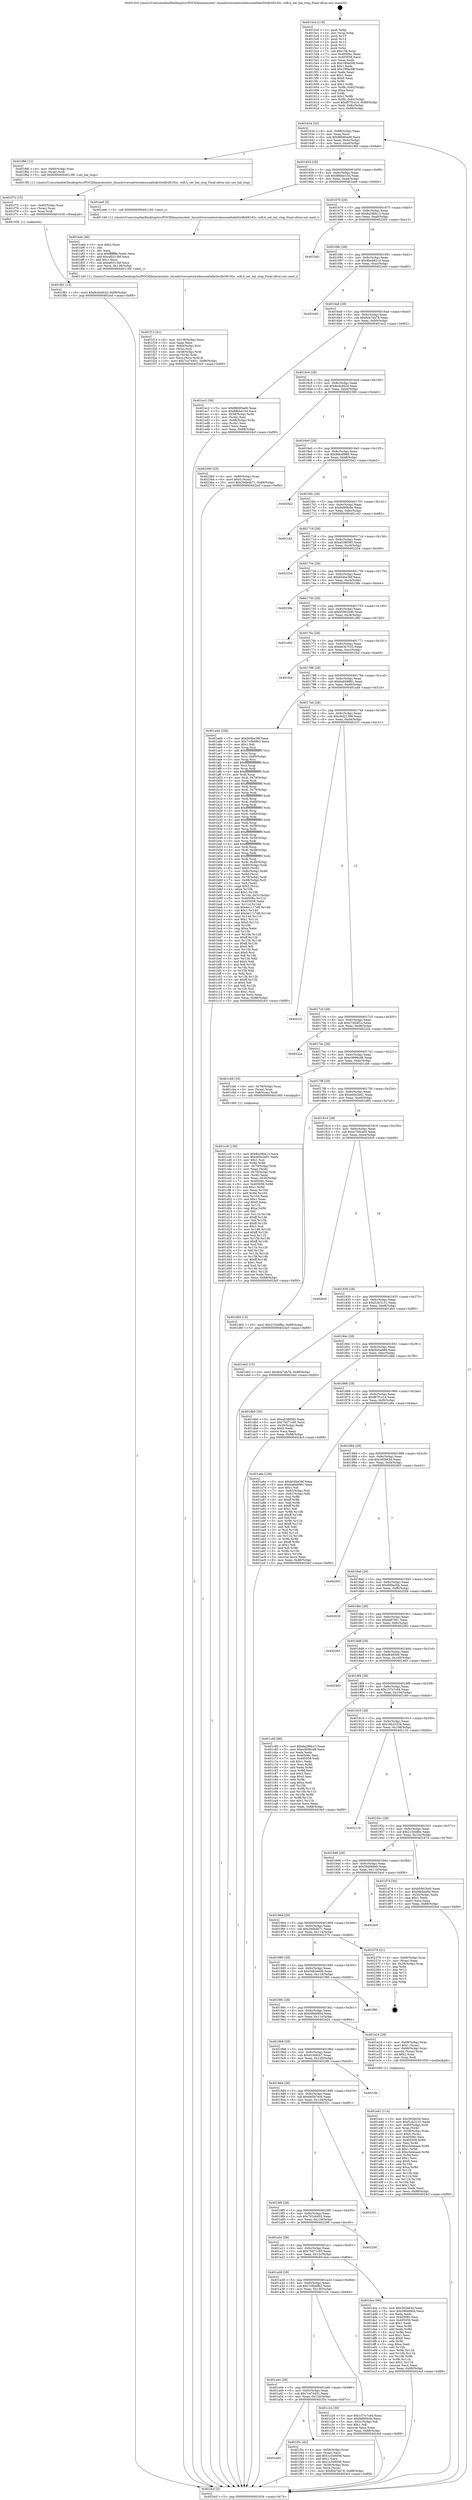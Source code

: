 digraph "0x4015c0" {
  label = "0x4015c0 (/mnt/c/Users/mathe/Desktop/tcc/POCII/binaries/extr_linuxdriversnetwirelessrealtekrtlwifirtl8192c..wifi.h_set_hal_stop_Final-ollvm.out::main(0))"
  labelloc = "t"
  node[shape=record]

  Entry [label="",width=0.3,height=0.3,shape=circle,fillcolor=black,style=filled]
  "0x401634" [label="{
     0x401634 [32]\l
     | [instrs]\l
     &nbsp;&nbsp;0x401634 \<+6\>: mov -0x88(%rbp),%eax\l
     &nbsp;&nbsp;0x40163a \<+2\>: mov %eax,%ecx\l
     &nbsp;&nbsp;0x40163c \<+6\>: sub $0x88b95ad9,%ecx\l
     &nbsp;&nbsp;0x401642 \<+6\>: mov %eax,-0x9c(%rbp)\l
     &nbsp;&nbsp;0x401648 \<+6\>: mov %ecx,-0xa0(%rbp)\l
     &nbsp;&nbsp;0x40164e \<+6\>: je 0000000000401f66 \<main+0x9a6\>\l
  }"]
  "0x401f66" [label="{
     0x401f66 [12]\l
     | [instrs]\l
     &nbsp;&nbsp;0x401f66 \<+4\>: mov -0x60(%rbp),%rax\l
     &nbsp;&nbsp;0x401f6a \<+3\>: mov (%rax),%rdi\l
     &nbsp;&nbsp;0x401f6d \<+5\>: call 00000000004013f0 \<set_hal_stop\>\l
     | [calls]\l
     &nbsp;&nbsp;0x4013f0 \{1\} (/mnt/c/Users/mathe/Desktop/tcc/POCII/binaries/extr_linuxdriversnetwirelessrealtekrtlwifirtl8192c..wifi.h_set_hal_stop_Final-ollvm.out::set_hal_stop)\l
  }"]
  "0x401654" [label="{
     0x401654 [28]\l
     | [instrs]\l
     &nbsp;&nbsp;0x401654 \<+5\>: jmp 0000000000401659 \<main+0x99\>\l
     &nbsp;&nbsp;0x401659 \<+6\>: mov -0x9c(%rbp),%eax\l
     &nbsp;&nbsp;0x40165f \<+5\>: sub $0x88bbe15d,%eax\l
     &nbsp;&nbsp;0x401664 \<+6\>: mov %eax,-0xa4(%rbp)\l
     &nbsp;&nbsp;0x40166a \<+6\>: je 0000000000401ee6 \<main+0x926\>\l
  }"]
  Exit [label="",width=0.3,height=0.3,shape=circle,fillcolor=black,style=filled,peripheries=2]
  "0x401ee6" [label="{
     0x401ee6 [5]\l
     | [instrs]\l
     &nbsp;&nbsp;0x401ee6 \<+5\>: call 0000000000401160 \<next_i\>\l
     | [calls]\l
     &nbsp;&nbsp;0x401160 \{1\} (/mnt/c/Users/mathe/Desktop/tcc/POCII/binaries/extr_linuxdriversnetwirelessrealtekrtlwifirtl8192c..wifi.h_set_hal_stop_Final-ollvm.out::next_i)\l
  }"]
  "0x401670" [label="{
     0x401670 [28]\l
     | [instrs]\l
     &nbsp;&nbsp;0x401670 \<+5\>: jmp 0000000000401675 \<main+0xb5\>\l
     &nbsp;&nbsp;0x401675 \<+6\>: mov -0x9c(%rbp),%eax\l
     &nbsp;&nbsp;0x40167b \<+5\>: sub $0x8a29bb13,%eax\l
     &nbsp;&nbsp;0x401680 \<+6\>: mov %eax,-0xa8(%rbp)\l
     &nbsp;&nbsp;0x401686 \<+6\>: je 00000000004023d3 \<main+0xe13\>\l
  }"]
  "0x401f81" [label="{
     0x401f81 [15]\l
     | [instrs]\l
     &nbsp;&nbsp;0x401f81 \<+10\>: movl $0x8cdcd42d,-0x88(%rbp)\l
     &nbsp;&nbsp;0x401f8b \<+5\>: jmp 00000000004024cf \<main+0xf0f\>\l
  }"]
  "0x4023d3" [label="{
     0x4023d3\l
  }", style=dashed]
  "0x40168c" [label="{
     0x40168c [28]\l
     | [instrs]\l
     &nbsp;&nbsp;0x40168c \<+5\>: jmp 0000000000401691 \<main+0xd1\>\l
     &nbsp;&nbsp;0x401691 \<+6\>: mov -0x9c(%rbp),%eax\l
     &nbsp;&nbsp;0x401697 \<+5\>: sub $0x8beb821d,%eax\l
     &nbsp;&nbsp;0x40169c \<+6\>: mov %eax,-0xac(%rbp)\l
     &nbsp;&nbsp;0x4016a2 \<+6\>: je 0000000000402440 \<main+0xe80\>\l
  }"]
  "0x401f72" [label="{
     0x401f72 [15]\l
     | [instrs]\l
     &nbsp;&nbsp;0x401f72 \<+4\>: mov -0x60(%rbp),%rax\l
     &nbsp;&nbsp;0x401f76 \<+3\>: mov (%rax),%rax\l
     &nbsp;&nbsp;0x401f79 \<+3\>: mov %rax,%rdi\l
     &nbsp;&nbsp;0x401f7c \<+5\>: call 0000000000401030 \<free@plt\>\l
     | [calls]\l
     &nbsp;&nbsp;0x401030 \{1\} (unknown)\l
  }"]
  "0x402440" [label="{
     0x402440\l
  }", style=dashed]
  "0x4016a8" [label="{
     0x4016a8 [28]\l
     | [instrs]\l
     &nbsp;&nbsp;0x4016a8 \<+5\>: jmp 00000000004016ad \<main+0xed\>\l
     &nbsp;&nbsp;0x4016ad \<+6\>: mov -0x9c(%rbp),%eax\l
     &nbsp;&nbsp;0x4016b3 \<+5\>: sub $0x8cb7ab78,%eax\l
     &nbsp;&nbsp;0x4016b8 \<+6\>: mov %eax,-0xb0(%rbp)\l
     &nbsp;&nbsp;0x4016be \<+6\>: je 0000000000401ec2 \<main+0x902\>\l
  }"]
  "0x401a60" [label="{
     0x401a60\l
  }", style=dashed]
  "0x401ec2" [label="{
     0x401ec2 [36]\l
     | [instrs]\l
     &nbsp;&nbsp;0x401ec2 \<+5\>: mov $0x88b95ad9,%eax\l
     &nbsp;&nbsp;0x401ec7 \<+5\>: mov $0x88bbe15d,%ecx\l
     &nbsp;&nbsp;0x401ecc \<+4\>: mov -0x58(%rbp),%rdx\l
     &nbsp;&nbsp;0x401ed0 \<+2\>: mov (%rdx),%esi\l
     &nbsp;&nbsp;0x401ed2 \<+4\>: mov -0x68(%rbp),%rdx\l
     &nbsp;&nbsp;0x401ed6 \<+2\>: cmp (%rdx),%esi\l
     &nbsp;&nbsp;0x401ed8 \<+3\>: cmovl %ecx,%eax\l
     &nbsp;&nbsp;0x401edb \<+6\>: mov %eax,-0x88(%rbp)\l
     &nbsp;&nbsp;0x401ee1 \<+5\>: jmp 00000000004024cf \<main+0xf0f\>\l
  }"]
  "0x4016c4" [label="{
     0x4016c4 [28]\l
     | [instrs]\l
     &nbsp;&nbsp;0x4016c4 \<+5\>: jmp 00000000004016c9 \<main+0x109\>\l
     &nbsp;&nbsp;0x4016c9 \<+6\>: mov -0x9c(%rbp),%eax\l
     &nbsp;&nbsp;0x4016cf \<+5\>: sub $0x8cdcd42d,%eax\l
     &nbsp;&nbsp;0x4016d4 \<+6\>: mov %eax,-0xb4(%rbp)\l
     &nbsp;&nbsp;0x4016da \<+6\>: je 0000000000402360 \<main+0xda0\>\l
  }"]
  "0x401f3c" [label="{
     0x401f3c [42]\l
     | [instrs]\l
     &nbsp;&nbsp;0x401f3c \<+4\>: mov -0x58(%rbp),%rax\l
     &nbsp;&nbsp;0x401f40 \<+2\>: mov (%rax),%ecx\l
     &nbsp;&nbsp;0x401f42 \<+6\>: add $0x1e346056,%ecx\l
     &nbsp;&nbsp;0x401f48 \<+3\>: add $0x1,%ecx\l
     &nbsp;&nbsp;0x401f4b \<+6\>: sub $0x1e346056,%ecx\l
     &nbsp;&nbsp;0x401f51 \<+4\>: mov -0x58(%rbp),%rax\l
     &nbsp;&nbsp;0x401f55 \<+2\>: mov %ecx,(%rax)\l
     &nbsp;&nbsp;0x401f57 \<+10\>: movl $0x8cb7ab78,-0x88(%rbp)\l
     &nbsp;&nbsp;0x401f61 \<+5\>: jmp 00000000004024cf \<main+0xf0f\>\l
  }"]
  "0x402360" [label="{
     0x402360 [25]\l
     | [instrs]\l
     &nbsp;&nbsp;0x402360 \<+4\>: mov -0x80(%rbp),%rax\l
     &nbsp;&nbsp;0x402364 \<+6\>: movl $0x0,(%rax)\l
     &nbsp;&nbsp;0x40236a \<+10\>: movl $0x29db4b71,-0x88(%rbp)\l
     &nbsp;&nbsp;0x402374 \<+5\>: jmp 00000000004024cf \<main+0xf0f\>\l
  }"]
  "0x4016e0" [label="{
     0x4016e0 [28]\l
     | [instrs]\l
     &nbsp;&nbsp;0x4016e0 \<+5\>: jmp 00000000004016e5 \<main+0x125\>\l
     &nbsp;&nbsp;0x4016e5 \<+6\>: mov -0x9c(%rbp),%eax\l
     &nbsp;&nbsp;0x4016eb \<+5\>: sub $0x96b4f989,%eax\l
     &nbsp;&nbsp;0x4016f0 \<+6\>: mov %eax,-0xb8(%rbp)\l
     &nbsp;&nbsp;0x4016f6 \<+6\>: je 00000000004020a2 \<main+0xae2\>\l
  }"]
  "0x401f13" [label="{
     0x401f13 [41]\l
     | [instrs]\l
     &nbsp;&nbsp;0x401f13 \<+6\>: mov -0x138(%rbp),%ecx\l
     &nbsp;&nbsp;0x401f19 \<+3\>: imul %eax,%ecx\l
     &nbsp;&nbsp;0x401f1c \<+4\>: mov -0x60(%rbp),%rsi\l
     &nbsp;&nbsp;0x401f20 \<+3\>: mov (%rsi),%rsi\l
     &nbsp;&nbsp;0x401f23 \<+4\>: mov -0x58(%rbp),%rdi\l
     &nbsp;&nbsp;0x401f27 \<+3\>: movslq (%rdi),%rdi\l
     &nbsp;&nbsp;0x401f2a \<+3\>: mov %ecx,(%rsi,%rdi,4)\l
     &nbsp;&nbsp;0x401f2d \<+10\>: movl $0x7ca74401,-0x88(%rbp)\l
     &nbsp;&nbsp;0x401f37 \<+5\>: jmp 00000000004024cf \<main+0xf0f\>\l
  }"]
  "0x4020a2" [label="{
     0x4020a2\l
  }", style=dashed]
  "0x4016fc" [label="{
     0x4016fc [28]\l
     | [instrs]\l
     &nbsp;&nbsp;0x4016fc \<+5\>: jmp 0000000000401701 \<main+0x141\>\l
     &nbsp;&nbsp;0x401701 \<+6\>: mov -0x9c(%rbp),%eax\l
     &nbsp;&nbsp;0x401707 \<+5\>: sub $0x9d90fc0e,%eax\l
     &nbsp;&nbsp;0x40170c \<+6\>: mov %eax,-0xbc(%rbp)\l
     &nbsp;&nbsp;0x401712 \<+6\>: je 0000000000401c42 \<main+0x682\>\l
  }"]
  "0x401eeb" [label="{
     0x401eeb [40]\l
     | [instrs]\l
     &nbsp;&nbsp;0x401eeb \<+5\>: mov $0x2,%ecx\l
     &nbsp;&nbsp;0x401ef0 \<+1\>: cltd\l
     &nbsp;&nbsp;0x401ef1 \<+2\>: idiv %ecx\l
     &nbsp;&nbsp;0x401ef3 \<+6\>: imul $0xfffffffe,%edx,%ecx\l
     &nbsp;&nbsp;0x401ef9 \<+6\>: add $0xaf0313bf,%ecx\l
     &nbsp;&nbsp;0x401eff \<+3\>: add $0x1,%ecx\l
     &nbsp;&nbsp;0x401f02 \<+6\>: sub $0xaf0313bf,%ecx\l
     &nbsp;&nbsp;0x401f08 \<+6\>: mov %ecx,-0x138(%rbp)\l
     &nbsp;&nbsp;0x401f0e \<+5\>: call 0000000000401160 \<next_i\>\l
     | [calls]\l
     &nbsp;&nbsp;0x401160 \{1\} (/mnt/c/Users/mathe/Desktop/tcc/POCII/binaries/extr_linuxdriversnetwirelessrealtekrtlwifirtl8192c..wifi.h_set_hal_stop_Final-ollvm.out::next_i)\l
  }"]
  "0x401c42" [label="{
     0x401c42\l
  }", style=dashed]
  "0x401718" [label="{
     0x401718 [28]\l
     | [instrs]\l
     &nbsp;&nbsp;0x401718 \<+5\>: jmp 000000000040171d \<main+0x15d\>\l
     &nbsp;&nbsp;0x40171d \<+6\>: mov -0x9c(%rbp),%eax\l
     &nbsp;&nbsp;0x401723 \<+5\>: sub $0xa538f385,%eax\l
     &nbsp;&nbsp;0x401728 \<+6\>: mov %eax,-0xc0(%rbp)\l
     &nbsp;&nbsp;0x40172e \<+6\>: je 0000000000402254 \<main+0xc94\>\l
  }"]
  "0x401e41" [label="{
     0x401e41 [114]\l
     | [instrs]\l
     &nbsp;&nbsp;0x401e41 \<+5\>: mov $0x392b63d,%ecx\l
     &nbsp;&nbsp;0x401e46 \<+5\>: mov $0xf1dc3131,%edx\l
     &nbsp;&nbsp;0x401e4b \<+4\>: mov -0x60(%rbp),%rdi\l
     &nbsp;&nbsp;0x401e4f \<+3\>: mov %rax,(%rdi)\l
     &nbsp;&nbsp;0x401e52 \<+4\>: mov -0x58(%rbp),%rax\l
     &nbsp;&nbsp;0x401e56 \<+6\>: movl $0x0,(%rax)\l
     &nbsp;&nbsp;0x401e5c \<+7\>: mov 0x40506c,%esi\l
     &nbsp;&nbsp;0x401e63 \<+8\>: mov 0x405058,%r8d\l
     &nbsp;&nbsp;0x401e6b \<+3\>: mov %esi,%r9d\l
     &nbsp;&nbsp;0x401e6e \<+7\>: add $0xc5e4eaa4,%r9d\l
     &nbsp;&nbsp;0x401e75 \<+4\>: sub $0x1,%r9d\l
     &nbsp;&nbsp;0x401e79 \<+7\>: sub $0xc5e4eaa4,%r9d\l
     &nbsp;&nbsp;0x401e80 \<+4\>: imul %r9d,%esi\l
     &nbsp;&nbsp;0x401e84 \<+3\>: and $0x1,%esi\l
     &nbsp;&nbsp;0x401e87 \<+3\>: cmp $0x0,%esi\l
     &nbsp;&nbsp;0x401e8a \<+4\>: sete %r10b\l
     &nbsp;&nbsp;0x401e8e \<+4\>: cmp $0xa,%r8d\l
     &nbsp;&nbsp;0x401e92 \<+4\>: setl %r11b\l
     &nbsp;&nbsp;0x401e96 \<+3\>: mov %r10b,%bl\l
     &nbsp;&nbsp;0x401e99 \<+3\>: and %r11b,%bl\l
     &nbsp;&nbsp;0x401e9c \<+3\>: xor %r11b,%r10b\l
     &nbsp;&nbsp;0x401e9f \<+3\>: or %r10b,%bl\l
     &nbsp;&nbsp;0x401ea2 \<+3\>: test $0x1,%bl\l
     &nbsp;&nbsp;0x401ea5 \<+3\>: cmovne %edx,%ecx\l
     &nbsp;&nbsp;0x401ea8 \<+6\>: mov %ecx,-0x88(%rbp)\l
     &nbsp;&nbsp;0x401eae \<+5\>: jmp 00000000004024cf \<main+0xf0f\>\l
  }"]
  "0x402254" [label="{
     0x402254\l
  }", style=dashed]
  "0x401734" [label="{
     0x401734 [28]\l
     | [instrs]\l
     &nbsp;&nbsp;0x401734 \<+5\>: jmp 0000000000401739 \<main+0x179\>\l
     &nbsp;&nbsp;0x401739 \<+6\>: mov -0x9c(%rbp),%eax\l
     &nbsp;&nbsp;0x40173f \<+5\>: sub $0xb04be36f,%eax\l
     &nbsp;&nbsp;0x401744 \<+6\>: mov %eax,-0xc4(%rbp)\l
     &nbsp;&nbsp;0x40174a \<+6\>: je 000000000040238e \<main+0xdce\>\l
  }"]
  "0x401cc6" [label="{
     0x401cc6 [159]\l
     | [instrs]\l
     &nbsp;&nbsp;0x401cc6 \<+5\>: mov $0x8a29bb13,%ecx\l
     &nbsp;&nbsp;0x401ccb \<+5\>: mov $0xe60e2e61,%edx\l
     &nbsp;&nbsp;0x401cd0 \<+3\>: mov $0x1,%sil\l
     &nbsp;&nbsp;0x401cd3 \<+3\>: xor %r8d,%r8d\l
     &nbsp;&nbsp;0x401cd6 \<+4\>: mov -0x70(%rbp),%rdi\l
     &nbsp;&nbsp;0x401cda \<+2\>: mov %eax,(%rdi)\l
     &nbsp;&nbsp;0x401cdc \<+4\>: mov -0x70(%rbp),%rdi\l
     &nbsp;&nbsp;0x401ce0 \<+2\>: mov (%rdi),%eax\l
     &nbsp;&nbsp;0x401ce2 \<+3\>: mov %eax,-0x30(%rbp)\l
     &nbsp;&nbsp;0x401ce5 \<+7\>: mov 0x40506c,%eax\l
     &nbsp;&nbsp;0x401cec \<+8\>: mov 0x405058,%r9d\l
     &nbsp;&nbsp;0x401cf4 \<+4\>: sub $0x1,%r8d\l
     &nbsp;&nbsp;0x401cf8 \<+3\>: mov %eax,%r10d\l
     &nbsp;&nbsp;0x401cfb \<+3\>: add %r8d,%r10d\l
     &nbsp;&nbsp;0x401cfe \<+4\>: imul %r10d,%eax\l
     &nbsp;&nbsp;0x401d02 \<+3\>: and $0x1,%eax\l
     &nbsp;&nbsp;0x401d05 \<+3\>: cmp $0x0,%eax\l
     &nbsp;&nbsp;0x401d08 \<+4\>: sete %r11b\l
     &nbsp;&nbsp;0x401d0c \<+4\>: cmp $0xa,%r9d\l
     &nbsp;&nbsp;0x401d10 \<+3\>: setl %bl\l
     &nbsp;&nbsp;0x401d13 \<+3\>: mov %r11b,%r14b\l
     &nbsp;&nbsp;0x401d16 \<+4\>: xor $0xff,%r14b\l
     &nbsp;&nbsp;0x401d1a \<+3\>: mov %bl,%r15b\l
     &nbsp;&nbsp;0x401d1d \<+4\>: xor $0xff,%r15b\l
     &nbsp;&nbsp;0x401d21 \<+4\>: xor $0x1,%sil\l
     &nbsp;&nbsp;0x401d25 \<+3\>: mov %r14b,%r12b\l
     &nbsp;&nbsp;0x401d28 \<+4\>: and $0xff,%r12b\l
     &nbsp;&nbsp;0x401d2c \<+3\>: and %sil,%r11b\l
     &nbsp;&nbsp;0x401d2f \<+3\>: mov %r15b,%r13b\l
     &nbsp;&nbsp;0x401d32 \<+4\>: and $0xff,%r13b\l
     &nbsp;&nbsp;0x401d36 \<+3\>: and %sil,%bl\l
     &nbsp;&nbsp;0x401d39 \<+3\>: or %r11b,%r12b\l
     &nbsp;&nbsp;0x401d3c \<+3\>: or %bl,%r13b\l
     &nbsp;&nbsp;0x401d3f \<+3\>: xor %r13b,%r12b\l
     &nbsp;&nbsp;0x401d42 \<+3\>: or %r15b,%r14b\l
     &nbsp;&nbsp;0x401d45 \<+4\>: xor $0xff,%r14b\l
     &nbsp;&nbsp;0x401d49 \<+4\>: or $0x1,%sil\l
     &nbsp;&nbsp;0x401d4d \<+3\>: and %sil,%r14b\l
     &nbsp;&nbsp;0x401d50 \<+3\>: or %r14b,%r12b\l
     &nbsp;&nbsp;0x401d53 \<+4\>: test $0x1,%r12b\l
     &nbsp;&nbsp;0x401d57 \<+3\>: cmovne %edx,%ecx\l
     &nbsp;&nbsp;0x401d5a \<+6\>: mov %ecx,-0x88(%rbp)\l
     &nbsp;&nbsp;0x401d60 \<+5\>: jmp 00000000004024cf \<main+0xf0f\>\l
  }"]
  "0x40238e" [label="{
     0x40238e\l
  }", style=dashed]
  "0x401750" [label="{
     0x401750 [28]\l
     | [instrs]\l
     &nbsp;&nbsp;0x401750 \<+5\>: jmp 0000000000401755 \<main+0x195\>\l
     &nbsp;&nbsp;0x401755 \<+6\>: mov -0x9c(%rbp),%eax\l
     &nbsp;&nbsp;0x40175b \<+5\>: sub $0xb5902b40,%eax\l
     &nbsp;&nbsp;0x401760 \<+6\>: mov %eax,-0xc8(%rbp)\l
     &nbsp;&nbsp;0x401766 \<+6\>: je 0000000000401d92 \<main+0x7d2\>\l
  }"]
  "0x401a44" [label="{
     0x401a44 [28]\l
     | [instrs]\l
     &nbsp;&nbsp;0x401a44 \<+5\>: jmp 0000000000401a49 \<main+0x489\>\l
     &nbsp;&nbsp;0x401a49 \<+6\>: mov -0x9c(%rbp),%eax\l
     &nbsp;&nbsp;0x401a4f \<+5\>: sub $0x7ca74401,%eax\l
     &nbsp;&nbsp;0x401a54 \<+6\>: mov %eax,-0x134(%rbp)\l
     &nbsp;&nbsp;0x401a5a \<+6\>: je 0000000000401f3c \<main+0x97c\>\l
  }"]
  "0x401d92" [label="{
     0x401d92\l
  }", style=dashed]
  "0x40176c" [label="{
     0x40176c [28]\l
     | [instrs]\l
     &nbsp;&nbsp;0x40176c \<+5\>: jmp 0000000000401771 \<main+0x1b1\>\l
     &nbsp;&nbsp;0x401771 \<+6\>: mov -0x9c(%rbp),%eax\l
     &nbsp;&nbsp;0x401777 \<+5\>: sub $0xb63e7c33,%eax\l
     &nbsp;&nbsp;0x40177c \<+6\>: mov %eax,-0xcc(%rbp)\l
     &nbsp;&nbsp;0x401782 \<+6\>: je 0000000000401fcd \<main+0xa0d\>\l
  }"]
  "0x401c24" [label="{
     0x401c24 [30]\l
     | [instrs]\l
     &nbsp;&nbsp;0x401c24 \<+5\>: mov $0x157e7cd4,%eax\l
     &nbsp;&nbsp;0x401c29 \<+5\>: mov $0x9d90fc0e,%ecx\l
     &nbsp;&nbsp;0x401c2e \<+3\>: mov -0x31(%rbp),%dl\l
     &nbsp;&nbsp;0x401c31 \<+3\>: test $0x1,%dl\l
     &nbsp;&nbsp;0x401c34 \<+3\>: cmovne %ecx,%eax\l
     &nbsp;&nbsp;0x401c37 \<+6\>: mov %eax,-0x88(%rbp)\l
     &nbsp;&nbsp;0x401c3d \<+5\>: jmp 00000000004024cf \<main+0xf0f\>\l
  }"]
  "0x401fcd" [label="{
     0x401fcd\l
  }", style=dashed]
  "0x401788" [label="{
     0x401788 [28]\l
     | [instrs]\l
     &nbsp;&nbsp;0x401788 \<+5\>: jmp 000000000040178d \<main+0x1cd\>\l
     &nbsp;&nbsp;0x40178d \<+6\>: mov -0x9c(%rbp),%eax\l
     &nbsp;&nbsp;0x401793 \<+5\>: sub $0xba849881,%eax\l
     &nbsp;&nbsp;0x401798 \<+6\>: mov %eax,-0xd0(%rbp)\l
     &nbsp;&nbsp;0x40179e \<+6\>: je 0000000000401ad4 \<main+0x514\>\l
  }"]
  "0x401a28" [label="{
     0x401a28 [28]\l
     | [instrs]\l
     &nbsp;&nbsp;0x401a28 \<+5\>: jmp 0000000000401a2d \<main+0x46d\>\l
     &nbsp;&nbsp;0x401a2d \<+6\>: mov -0x9c(%rbp),%eax\l
     &nbsp;&nbsp;0x401a33 \<+5\>: sub $0x7c0b49b2,%eax\l
     &nbsp;&nbsp;0x401a38 \<+6\>: mov %eax,-0x130(%rbp)\l
     &nbsp;&nbsp;0x401a3e \<+6\>: je 0000000000401c24 \<main+0x664\>\l
  }"]
  "0x401ad4" [label="{
     0x401ad4 [336]\l
     | [instrs]\l
     &nbsp;&nbsp;0x401ad4 \<+5\>: mov $0xb04be36f,%eax\l
     &nbsp;&nbsp;0x401ad9 \<+5\>: mov $0x7c0b49b2,%ecx\l
     &nbsp;&nbsp;0x401ade \<+2\>: mov $0x1,%dl\l
     &nbsp;&nbsp;0x401ae0 \<+3\>: mov %rsp,%rsi\l
     &nbsp;&nbsp;0x401ae3 \<+4\>: add $0xfffffffffffffff0,%rsi\l
     &nbsp;&nbsp;0x401ae7 \<+3\>: mov %rsi,%rsp\l
     &nbsp;&nbsp;0x401aea \<+4\>: mov %rsi,-0x80(%rbp)\l
     &nbsp;&nbsp;0x401aee \<+3\>: mov %rsp,%rsi\l
     &nbsp;&nbsp;0x401af1 \<+4\>: add $0xfffffffffffffff0,%rsi\l
     &nbsp;&nbsp;0x401af5 \<+3\>: mov %rsi,%rsp\l
     &nbsp;&nbsp;0x401af8 \<+3\>: mov %rsp,%rdi\l
     &nbsp;&nbsp;0x401afb \<+4\>: add $0xfffffffffffffff0,%rdi\l
     &nbsp;&nbsp;0x401aff \<+3\>: mov %rdi,%rsp\l
     &nbsp;&nbsp;0x401b02 \<+4\>: mov %rdi,-0x78(%rbp)\l
     &nbsp;&nbsp;0x401b06 \<+3\>: mov %rsp,%rdi\l
     &nbsp;&nbsp;0x401b09 \<+4\>: add $0xfffffffffffffff0,%rdi\l
     &nbsp;&nbsp;0x401b0d \<+3\>: mov %rdi,%rsp\l
     &nbsp;&nbsp;0x401b10 \<+4\>: mov %rdi,-0x70(%rbp)\l
     &nbsp;&nbsp;0x401b14 \<+3\>: mov %rsp,%rdi\l
     &nbsp;&nbsp;0x401b17 \<+4\>: add $0xfffffffffffffff0,%rdi\l
     &nbsp;&nbsp;0x401b1b \<+3\>: mov %rdi,%rsp\l
     &nbsp;&nbsp;0x401b1e \<+4\>: mov %rdi,-0x68(%rbp)\l
     &nbsp;&nbsp;0x401b22 \<+3\>: mov %rsp,%rdi\l
     &nbsp;&nbsp;0x401b25 \<+4\>: add $0xfffffffffffffff0,%rdi\l
     &nbsp;&nbsp;0x401b29 \<+3\>: mov %rdi,%rsp\l
     &nbsp;&nbsp;0x401b2c \<+4\>: mov %rdi,-0x60(%rbp)\l
     &nbsp;&nbsp;0x401b30 \<+3\>: mov %rsp,%rdi\l
     &nbsp;&nbsp;0x401b33 \<+4\>: add $0xfffffffffffffff0,%rdi\l
     &nbsp;&nbsp;0x401b37 \<+3\>: mov %rdi,%rsp\l
     &nbsp;&nbsp;0x401b3a \<+4\>: mov %rdi,-0x58(%rbp)\l
     &nbsp;&nbsp;0x401b3e \<+3\>: mov %rsp,%rdi\l
     &nbsp;&nbsp;0x401b41 \<+4\>: add $0xfffffffffffffff0,%rdi\l
     &nbsp;&nbsp;0x401b45 \<+3\>: mov %rdi,%rsp\l
     &nbsp;&nbsp;0x401b48 \<+4\>: mov %rdi,-0x50(%rbp)\l
     &nbsp;&nbsp;0x401b4c \<+3\>: mov %rsp,%rdi\l
     &nbsp;&nbsp;0x401b4f \<+4\>: add $0xfffffffffffffff0,%rdi\l
     &nbsp;&nbsp;0x401b53 \<+3\>: mov %rdi,%rsp\l
     &nbsp;&nbsp;0x401b56 \<+4\>: mov %rdi,-0x48(%rbp)\l
     &nbsp;&nbsp;0x401b5a \<+3\>: mov %rsp,%rdi\l
     &nbsp;&nbsp;0x401b5d \<+4\>: add $0xfffffffffffffff0,%rdi\l
     &nbsp;&nbsp;0x401b61 \<+3\>: mov %rdi,%rsp\l
     &nbsp;&nbsp;0x401b64 \<+4\>: mov %rdi,-0x40(%rbp)\l
     &nbsp;&nbsp;0x401b68 \<+4\>: mov -0x80(%rbp),%rdi\l
     &nbsp;&nbsp;0x401b6c \<+6\>: movl $0x0,(%rdi)\l
     &nbsp;&nbsp;0x401b72 \<+7\>: mov -0x8c(%rbp),%r8d\l
     &nbsp;&nbsp;0x401b79 \<+3\>: mov %r8d,(%rsi)\l
     &nbsp;&nbsp;0x401b7c \<+4\>: mov -0x78(%rbp),%rdi\l
     &nbsp;&nbsp;0x401b80 \<+7\>: mov -0x98(%rbp),%r9\l
     &nbsp;&nbsp;0x401b87 \<+3\>: mov %r9,(%rdi)\l
     &nbsp;&nbsp;0x401b8a \<+3\>: cmpl $0x2,(%rsi)\l
     &nbsp;&nbsp;0x401b8d \<+4\>: setne %r10b\l
     &nbsp;&nbsp;0x401b91 \<+4\>: and $0x1,%r10b\l
     &nbsp;&nbsp;0x401b95 \<+4\>: mov %r10b,-0x31(%rbp)\l
     &nbsp;&nbsp;0x401b99 \<+8\>: mov 0x40506c,%r11d\l
     &nbsp;&nbsp;0x401ba1 \<+7\>: mov 0x405058,%ebx\l
     &nbsp;&nbsp;0x401ba8 \<+3\>: mov %r11d,%r14d\l
     &nbsp;&nbsp;0x401bab \<+7\>: sub $0x4e1117d8,%r14d\l
     &nbsp;&nbsp;0x401bb2 \<+4\>: sub $0x1,%r14d\l
     &nbsp;&nbsp;0x401bb6 \<+7\>: add $0x4e1117d8,%r14d\l
     &nbsp;&nbsp;0x401bbd \<+4\>: imul %r14d,%r11d\l
     &nbsp;&nbsp;0x401bc1 \<+4\>: and $0x1,%r11d\l
     &nbsp;&nbsp;0x401bc5 \<+4\>: cmp $0x0,%r11d\l
     &nbsp;&nbsp;0x401bc9 \<+4\>: sete %r10b\l
     &nbsp;&nbsp;0x401bcd \<+3\>: cmp $0xa,%ebx\l
     &nbsp;&nbsp;0x401bd0 \<+4\>: setl %r15b\l
     &nbsp;&nbsp;0x401bd4 \<+3\>: mov %r10b,%r12b\l
     &nbsp;&nbsp;0x401bd7 \<+4\>: xor $0xff,%r12b\l
     &nbsp;&nbsp;0x401bdb \<+3\>: mov %r15b,%r13b\l
     &nbsp;&nbsp;0x401bde \<+4\>: xor $0xff,%r13b\l
     &nbsp;&nbsp;0x401be2 \<+3\>: xor $0x0,%dl\l
     &nbsp;&nbsp;0x401be5 \<+3\>: mov %r12b,%sil\l
     &nbsp;&nbsp;0x401be8 \<+4\>: and $0x0,%sil\l
     &nbsp;&nbsp;0x401bec \<+3\>: and %dl,%r10b\l
     &nbsp;&nbsp;0x401bef \<+3\>: mov %r13b,%dil\l
     &nbsp;&nbsp;0x401bf2 \<+4\>: and $0x0,%dil\l
     &nbsp;&nbsp;0x401bf6 \<+3\>: and %dl,%r15b\l
     &nbsp;&nbsp;0x401bf9 \<+3\>: or %r10b,%sil\l
     &nbsp;&nbsp;0x401bfc \<+3\>: or %r15b,%dil\l
     &nbsp;&nbsp;0x401bff \<+3\>: xor %dil,%sil\l
     &nbsp;&nbsp;0x401c02 \<+3\>: or %r13b,%r12b\l
     &nbsp;&nbsp;0x401c05 \<+4\>: xor $0xff,%r12b\l
     &nbsp;&nbsp;0x401c09 \<+3\>: or $0x0,%dl\l
     &nbsp;&nbsp;0x401c0c \<+3\>: and %dl,%r12b\l
     &nbsp;&nbsp;0x401c0f \<+3\>: or %r12b,%sil\l
     &nbsp;&nbsp;0x401c12 \<+4\>: test $0x1,%sil\l
     &nbsp;&nbsp;0x401c16 \<+3\>: cmovne %ecx,%eax\l
     &nbsp;&nbsp;0x401c19 \<+6\>: mov %eax,-0x88(%rbp)\l
     &nbsp;&nbsp;0x401c1f \<+5\>: jmp 00000000004024cf \<main+0xf0f\>\l
  }"]
  "0x4017a4" [label="{
     0x4017a4 [28]\l
     | [instrs]\l
     &nbsp;&nbsp;0x4017a4 \<+5\>: jmp 00000000004017a9 \<main+0x1e9\>\l
     &nbsp;&nbsp;0x4017a9 \<+6\>: mov -0x9c(%rbp),%eax\l
     &nbsp;&nbsp;0x4017af \<+5\>: sub $0xc6d21399,%eax\l
     &nbsp;&nbsp;0x4017b4 \<+6\>: mov %eax,-0xd4(%rbp)\l
     &nbsp;&nbsp;0x4017ba \<+6\>: je 00000000004021f1 \<main+0xc31\>\l
  }"]
  "0x401dce" [label="{
     0x401dce [86]\l
     | [instrs]\l
     &nbsp;&nbsp;0x401dce \<+5\>: mov $0x392b63d,%eax\l
     &nbsp;&nbsp;0x401dd3 \<+5\>: mov $0x59bbf404,%ecx\l
     &nbsp;&nbsp;0x401dd8 \<+2\>: xor %edx,%edx\l
     &nbsp;&nbsp;0x401dda \<+7\>: mov 0x40506c,%esi\l
     &nbsp;&nbsp;0x401de1 \<+7\>: mov 0x405058,%edi\l
     &nbsp;&nbsp;0x401de8 \<+3\>: sub $0x1,%edx\l
     &nbsp;&nbsp;0x401deb \<+3\>: mov %esi,%r8d\l
     &nbsp;&nbsp;0x401dee \<+3\>: add %edx,%r8d\l
     &nbsp;&nbsp;0x401df1 \<+4\>: imul %r8d,%esi\l
     &nbsp;&nbsp;0x401df5 \<+3\>: and $0x1,%esi\l
     &nbsp;&nbsp;0x401df8 \<+3\>: cmp $0x0,%esi\l
     &nbsp;&nbsp;0x401dfb \<+4\>: sete %r9b\l
     &nbsp;&nbsp;0x401dff \<+3\>: cmp $0xa,%edi\l
     &nbsp;&nbsp;0x401e02 \<+4\>: setl %r10b\l
     &nbsp;&nbsp;0x401e06 \<+3\>: mov %r9b,%r11b\l
     &nbsp;&nbsp;0x401e09 \<+3\>: and %r10b,%r11b\l
     &nbsp;&nbsp;0x401e0c \<+3\>: xor %r10b,%r9b\l
     &nbsp;&nbsp;0x401e0f \<+3\>: or %r9b,%r11b\l
     &nbsp;&nbsp;0x401e12 \<+4\>: test $0x1,%r11b\l
     &nbsp;&nbsp;0x401e16 \<+3\>: cmovne %ecx,%eax\l
     &nbsp;&nbsp;0x401e19 \<+6\>: mov %eax,-0x88(%rbp)\l
     &nbsp;&nbsp;0x401e1f \<+5\>: jmp 00000000004024cf \<main+0xf0f\>\l
  }"]
  "0x4021f1" [label="{
     0x4021f1\l
  }", style=dashed]
  "0x4017c0" [label="{
     0x4017c0 [28]\l
     | [instrs]\l
     &nbsp;&nbsp;0x4017c0 \<+5\>: jmp 00000000004017c5 \<main+0x205\>\l
     &nbsp;&nbsp;0x4017c5 \<+6\>: mov -0x9c(%rbp),%eax\l
     &nbsp;&nbsp;0x4017cb \<+5\>: sub $0xc7d5df1a,%eax\l
     &nbsp;&nbsp;0x4017d0 \<+6\>: mov %eax,-0xd8(%rbp)\l
     &nbsp;&nbsp;0x4017d6 \<+6\>: je 000000000040222a \<main+0xc6a\>\l
  }"]
  "0x401a0c" [label="{
     0x401a0c [28]\l
     | [instrs]\l
     &nbsp;&nbsp;0x401a0c \<+5\>: jmp 0000000000401a11 \<main+0x451\>\l
     &nbsp;&nbsp;0x401a11 \<+6\>: mov -0x9c(%rbp),%eax\l
     &nbsp;&nbsp;0x401a17 \<+5\>: sub $0x75d71c65,%eax\l
     &nbsp;&nbsp;0x401a1c \<+6\>: mov %eax,-0x12c(%rbp)\l
     &nbsp;&nbsp;0x401a22 \<+6\>: je 0000000000401dce \<main+0x80e\>\l
  }"]
  "0x40222a" [label="{
     0x40222a\l
  }", style=dashed]
  "0x4017dc" [label="{
     0x4017dc [28]\l
     | [instrs]\l
     &nbsp;&nbsp;0x4017dc \<+5\>: jmp 00000000004017e1 \<main+0x221\>\l
     &nbsp;&nbsp;0x4017e1 \<+6\>: mov -0x9c(%rbp),%eax\l
     &nbsp;&nbsp;0x4017e7 \<+5\>: sub $0xe3696cd8,%eax\l
     &nbsp;&nbsp;0x4017ec \<+6\>: mov %eax,-0xdc(%rbp)\l
     &nbsp;&nbsp;0x4017f2 \<+6\>: je 0000000000401cb6 \<main+0x6f6\>\l
  }"]
  "0x402200" [label="{
     0x402200\l
  }", style=dashed]
  "0x401cb6" [label="{
     0x401cb6 [16]\l
     | [instrs]\l
     &nbsp;&nbsp;0x401cb6 \<+4\>: mov -0x78(%rbp),%rax\l
     &nbsp;&nbsp;0x401cba \<+3\>: mov (%rax),%rax\l
     &nbsp;&nbsp;0x401cbd \<+4\>: mov 0x8(%rax),%rdi\l
     &nbsp;&nbsp;0x401cc1 \<+5\>: call 0000000000401060 \<atoi@plt\>\l
     | [calls]\l
     &nbsp;&nbsp;0x401060 \{1\} (unknown)\l
  }"]
  "0x4017f8" [label="{
     0x4017f8 [28]\l
     | [instrs]\l
     &nbsp;&nbsp;0x4017f8 \<+5\>: jmp 00000000004017fd \<main+0x23d\>\l
     &nbsp;&nbsp;0x4017fd \<+6\>: mov -0x9c(%rbp),%eax\l
     &nbsp;&nbsp;0x401803 \<+5\>: sub $0xe60e2e61,%eax\l
     &nbsp;&nbsp;0x401808 \<+6\>: mov %eax,-0xe0(%rbp)\l
     &nbsp;&nbsp;0x40180e \<+6\>: je 0000000000401d65 \<main+0x7a5\>\l
  }"]
  "0x4019f0" [label="{
     0x4019f0 [28]\l
     | [instrs]\l
     &nbsp;&nbsp;0x4019f0 \<+5\>: jmp 00000000004019f5 \<main+0x435\>\l
     &nbsp;&nbsp;0x4019f5 \<+6\>: mov -0x9c(%rbp),%eax\l
     &nbsp;&nbsp;0x4019fb \<+5\>: sub $0x702c6d55,%eax\l
     &nbsp;&nbsp;0x401a00 \<+6\>: mov %eax,-0x128(%rbp)\l
     &nbsp;&nbsp;0x401a06 \<+6\>: je 0000000000402200 \<main+0xc40\>\l
  }"]
  "0x401d65" [label="{
     0x401d65 [15]\l
     | [instrs]\l
     &nbsp;&nbsp;0x401d65 \<+10\>: movl $0x215d4fbe,-0x88(%rbp)\l
     &nbsp;&nbsp;0x401d6f \<+5\>: jmp 00000000004024cf \<main+0xf0f\>\l
  }"]
  "0x401814" [label="{
     0x401814 [28]\l
     | [instrs]\l
     &nbsp;&nbsp;0x401814 \<+5\>: jmp 0000000000401819 \<main+0x259\>\l
     &nbsp;&nbsp;0x401819 \<+6\>: mov -0x9c(%rbp),%eax\l
     &nbsp;&nbsp;0x40181f \<+5\>: sub $0xe700ca65,%eax\l
     &nbsp;&nbsp;0x401824 \<+6\>: mov %eax,-0xe4(%rbp)\l
     &nbsp;&nbsp;0x40182a \<+6\>: je 00000000004020c0 \<main+0xb00\>\l
  }"]
  "0x402351" [label="{
     0x402351\l
  }", style=dashed]
  "0x4020c0" [label="{
     0x4020c0\l
  }", style=dashed]
  "0x401830" [label="{
     0x401830 [28]\l
     | [instrs]\l
     &nbsp;&nbsp;0x401830 \<+5\>: jmp 0000000000401835 \<main+0x275\>\l
     &nbsp;&nbsp;0x401835 \<+6\>: mov -0x9c(%rbp),%eax\l
     &nbsp;&nbsp;0x40183b \<+5\>: sub $0xf1dc3131,%eax\l
     &nbsp;&nbsp;0x401840 \<+6\>: mov %eax,-0xe8(%rbp)\l
     &nbsp;&nbsp;0x401846 \<+6\>: je 0000000000401eb3 \<main+0x8f3\>\l
  }"]
  "0x4019d4" [label="{
     0x4019d4 [28]\l
     | [instrs]\l
     &nbsp;&nbsp;0x4019d4 \<+5\>: jmp 00000000004019d9 \<main+0x419\>\l
     &nbsp;&nbsp;0x4019d9 \<+6\>: mov -0x9c(%rbp),%eax\l
     &nbsp;&nbsp;0x4019df \<+5\>: sub $0x665b7ec6,%eax\l
     &nbsp;&nbsp;0x4019e4 \<+6\>: mov %eax,-0x124(%rbp)\l
     &nbsp;&nbsp;0x4019ea \<+6\>: je 0000000000402351 \<main+0xd91\>\l
  }"]
  "0x401eb3" [label="{
     0x401eb3 [15]\l
     | [instrs]\l
     &nbsp;&nbsp;0x401eb3 \<+10\>: movl $0x8cb7ab78,-0x88(%rbp)\l
     &nbsp;&nbsp;0x401ebd \<+5\>: jmp 00000000004024cf \<main+0xf0f\>\l
  }"]
  "0x40184c" [label="{
     0x40184c [28]\l
     | [instrs]\l
     &nbsp;&nbsp;0x40184c \<+5\>: jmp 0000000000401851 \<main+0x291\>\l
     &nbsp;&nbsp;0x401851 \<+6\>: mov -0x9c(%rbp),%eax\l
     &nbsp;&nbsp;0x401857 \<+5\>: sub $0xf4e5a48d,%eax\l
     &nbsp;&nbsp;0x40185c \<+6\>: mov %eax,-0xec(%rbp)\l
     &nbsp;&nbsp;0x401862 \<+6\>: je 0000000000401db0 \<main+0x7f0\>\l
  }"]
  "0x4022f6" [label="{
     0x4022f6\l
  }", style=dashed]
  "0x401db0" [label="{
     0x401db0 [30]\l
     | [instrs]\l
     &nbsp;&nbsp;0x401db0 \<+5\>: mov $0xa538f385,%eax\l
     &nbsp;&nbsp;0x401db5 \<+5\>: mov $0x75d71c65,%ecx\l
     &nbsp;&nbsp;0x401dba \<+3\>: mov -0x30(%rbp),%edx\l
     &nbsp;&nbsp;0x401dbd \<+3\>: cmp $0x0,%edx\l
     &nbsp;&nbsp;0x401dc0 \<+3\>: cmove %ecx,%eax\l
     &nbsp;&nbsp;0x401dc3 \<+6\>: mov %eax,-0x88(%rbp)\l
     &nbsp;&nbsp;0x401dc9 \<+5\>: jmp 00000000004024cf \<main+0xf0f\>\l
  }"]
  "0x401868" [label="{
     0x401868 [28]\l
     | [instrs]\l
     &nbsp;&nbsp;0x401868 \<+5\>: jmp 000000000040186d \<main+0x2ad\>\l
     &nbsp;&nbsp;0x40186d \<+6\>: mov -0x9c(%rbp),%eax\l
     &nbsp;&nbsp;0x401873 \<+5\>: sub $0xf87f1e1d,%eax\l
     &nbsp;&nbsp;0x401878 \<+6\>: mov %eax,-0xf0(%rbp)\l
     &nbsp;&nbsp;0x40187e \<+6\>: je 0000000000401a6a \<main+0x4aa\>\l
  }"]
  "0x4019b8" [label="{
     0x4019b8 [28]\l
     | [instrs]\l
     &nbsp;&nbsp;0x4019b8 \<+5\>: jmp 00000000004019bd \<main+0x3fd\>\l
     &nbsp;&nbsp;0x4019bd \<+6\>: mov -0x9c(%rbp),%eax\l
     &nbsp;&nbsp;0x4019c3 \<+5\>: sub $0x6160fcb7,%eax\l
     &nbsp;&nbsp;0x4019c8 \<+6\>: mov %eax,-0x120(%rbp)\l
     &nbsp;&nbsp;0x4019ce \<+6\>: je 00000000004022f6 \<main+0xd36\>\l
  }"]
  "0x401a6a" [label="{
     0x401a6a [106]\l
     | [instrs]\l
     &nbsp;&nbsp;0x401a6a \<+5\>: mov $0xb04be36f,%eax\l
     &nbsp;&nbsp;0x401a6f \<+5\>: mov $0xba849881,%ecx\l
     &nbsp;&nbsp;0x401a74 \<+2\>: mov $0x1,%dl\l
     &nbsp;&nbsp;0x401a76 \<+7\>: mov -0x82(%rbp),%sil\l
     &nbsp;&nbsp;0x401a7d \<+7\>: mov -0x81(%rbp),%dil\l
     &nbsp;&nbsp;0x401a84 \<+3\>: mov %sil,%r8b\l
     &nbsp;&nbsp;0x401a87 \<+4\>: xor $0xff,%r8b\l
     &nbsp;&nbsp;0x401a8b \<+3\>: mov %dil,%r9b\l
     &nbsp;&nbsp;0x401a8e \<+4\>: xor $0xff,%r9b\l
     &nbsp;&nbsp;0x401a92 \<+3\>: xor $0x1,%dl\l
     &nbsp;&nbsp;0x401a95 \<+3\>: mov %r8b,%r10b\l
     &nbsp;&nbsp;0x401a98 \<+4\>: and $0xff,%r10b\l
     &nbsp;&nbsp;0x401a9c \<+3\>: and %dl,%sil\l
     &nbsp;&nbsp;0x401a9f \<+3\>: mov %r9b,%r11b\l
     &nbsp;&nbsp;0x401aa2 \<+4\>: and $0xff,%r11b\l
     &nbsp;&nbsp;0x401aa6 \<+3\>: and %dl,%dil\l
     &nbsp;&nbsp;0x401aa9 \<+3\>: or %sil,%r10b\l
     &nbsp;&nbsp;0x401aac \<+3\>: or %dil,%r11b\l
     &nbsp;&nbsp;0x401aaf \<+3\>: xor %r11b,%r10b\l
     &nbsp;&nbsp;0x401ab2 \<+3\>: or %r9b,%r8b\l
     &nbsp;&nbsp;0x401ab5 \<+4\>: xor $0xff,%r8b\l
     &nbsp;&nbsp;0x401ab9 \<+3\>: or $0x1,%dl\l
     &nbsp;&nbsp;0x401abc \<+3\>: and %dl,%r8b\l
     &nbsp;&nbsp;0x401abf \<+3\>: or %r8b,%r10b\l
     &nbsp;&nbsp;0x401ac2 \<+4\>: test $0x1,%r10b\l
     &nbsp;&nbsp;0x401ac6 \<+3\>: cmovne %ecx,%eax\l
     &nbsp;&nbsp;0x401ac9 \<+6\>: mov %eax,-0x88(%rbp)\l
     &nbsp;&nbsp;0x401acf \<+5\>: jmp 00000000004024cf \<main+0xf0f\>\l
  }"]
  "0x401884" [label="{
     0x401884 [28]\l
     | [instrs]\l
     &nbsp;&nbsp;0x401884 \<+5\>: jmp 0000000000401889 \<main+0x2c9\>\l
     &nbsp;&nbsp;0x401889 \<+6\>: mov -0x9c(%rbp),%eax\l
     &nbsp;&nbsp;0x40188f \<+5\>: sub $0x392b63d,%eax\l
     &nbsp;&nbsp;0x401894 \<+6\>: mov %eax,-0xf4(%rbp)\l
     &nbsp;&nbsp;0x40189a \<+6\>: je 0000000000402403 \<main+0xe43\>\l
  }"]
  "0x4024cf" [label="{
     0x4024cf [5]\l
     | [instrs]\l
     &nbsp;&nbsp;0x4024cf \<+5\>: jmp 0000000000401634 \<main+0x74\>\l
  }"]
  "0x4015c0" [label="{
     0x4015c0 [116]\l
     | [instrs]\l
     &nbsp;&nbsp;0x4015c0 \<+1\>: push %rbp\l
     &nbsp;&nbsp;0x4015c1 \<+3\>: mov %rsp,%rbp\l
     &nbsp;&nbsp;0x4015c4 \<+2\>: push %r15\l
     &nbsp;&nbsp;0x4015c6 \<+2\>: push %r14\l
     &nbsp;&nbsp;0x4015c8 \<+2\>: push %r13\l
     &nbsp;&nbsp;0x4015ca \<+2\>: push %r12\l
     &nbsp;&nbsp;0x4015cc \<+1\>: push %rbx\l
     &nbsp;&nbsp;0x4015cd \<+7\>: sub $0x138,%rsp\l
     &nbsp;&nbsp;0x4015d4 \<+7\>: mov 0x40506c,%eax\l
     &nbsp;&nbsp;0x4015db \<+7\>: mov 0x405058,%ecx\l
     &nbsp;&nbsp;0x4015e2 \<+2\>: mov %eax,%edx\l
     &nbsp;&nbsp;0x4015e4 \<+6\>: sub $0x19f4a58f,%edx\l
     &nbsp;&nbsp;0x4015ea \<+3\>: sub $0x1,%edx\l
     &nbsp;&nbsp;0x4015ed \<+6\>: add $0x19f4a58f,%edx\l
     &nbsp;&nbsp;0x4015f3 \<+3\>: imul %edx,%eax\l
     &nbsp;&nbsp;0x4015f6 \<+3\>: and $0x1,%eax\l
     &nbsp;&nbsp;0x4015f9 \<+3\>: cmp $0x0,%eax\l
     &nbsp;&nbsp;0x4015fc \<+4\>: sete %r8b\l
     &nbsp;&nbsp;0x401600 \<+4\>: and $0x1,%r8b\l
     &nbsp;&nbsp;0x401604 \<+7\>: mov %r8b,-0x82(%rbp)\l
     &nbsp;&nbsp;0x40160b \<+3\>: cmp $0xa,%ecx\l
     &nbsp;&nbsp;0x40160e \<+4\>: setl %r8b\l
     &nbsp;&nbsp;0x401612 \<+4\>: and $0x1,%r8b\l
     &nbsp;&nbsp;0x401616 \<+7\>: mov %r8b,-0x81(%rbp)\l
     &nbsp;&nbsp;0x40161d \<+10\>: movl $0xf87f1e1d,-0x88(%rbp)\l
     &nbsp;&nbsp;0x401627 \<+6\>: mov %edi,-0x8c(%rbp)\l
     &nbsp;&nbsp;0x40162d \<+7\>: mov %rsi,-0x98(%rbp)\l
  }"]
  "0x401e24" [label="{
     0x401e24 [29]\l
     | [instrs]\l
     &nbsp;&nbsp;0x401e24 \<+4\>: mov -0x68(%rbp),%rax\l
     &nbsp;&nbsp;0x401e28 \<+6\>: movl $0x1,(%rax)\l
     &nbsp;&nbsp;0x401e2e \<+4\>: mov -0x68(%rbp),%rax\l
     &nbsp;&nbsp;0x401e32 \<+3\>: movslq (%rax),%rax\l
     &nbsp;&nbsp;0x401e35 \<+4\>: shl $0x2,%rax\l
     &nbsp;&nbsp;0x401e39 \<+3\>: mov %rax,%rdi\l
     &nbsp;&nbsp;0x401e3c \<+5\>: call 0000000000401050 \<malloc@plt\>\l
     | [calls]\l
     &nbsp;&nbsp;0x401050 \{1\} (unknown)\l
  }"]
  "0x40199c" [label="{
     0x40199c [28]\l
     | [instrs]\l
     &nbsp;&nbsp;0x40199c \<+5\>: jmp 00000000004019a1 \<main+0x3e1\>\l
     &nbsp;&nbsp;0x4019a1 \<+6\>: mov -0x9c(%rbp),%eax\l
     &nbsp;&nbsp;0x4019a7 \<+5\>: sub $0x59bbf404,%eax\l
     &nbsp;&nbsp;0x4019ac \<+6\>: mov %eax,-0x11c(%rbp)\l
     &nbsp;&nbsp;0x4019b2 \<+6\>: je 0000000000401e24 \<main+0x864\>\l
  }"]
  "0x402403" [label="{
     0x402403\l
  }", style=dashed]
  "0x4018a0" [label="{
     0x4018a0 [28]\l
     | [instrs]\l
     &nbsp;&nbsp;0x4018a0 \<+5\>: jmp 00000000004018a5 \<main+0x2e5\>\l
     &nbsp;&nbsp;0x4018a5 \<+6\>: mov -0x9c(%rbp),%eax\l
     &nbsp;&nbsp;0x4018ab \<+5\>: sub $0x689a2bb,%eax\l
     &nbsp;&nbsp;0x4018b0 \<+6\>: mov %eax,-0xf8(%rbp)\l
     &nbsp;&nbsp;0x4018b6 \<+6\>: je 0000000000402028 \<main+0xa68\>\l
  }"]
  "0x401f90" [label="{
     0x401f90\l
  }", style=dashed]
  "0x402028" [label="{
     0x402028\l
  }", style=dashed]
  "0x4018bc" [label="{
     0x4018bc [28]\l
     | [instrs]\l
     &nbsp;&nbsp;0x4018bc \<+5\>: jmp 00000000004018c1 \<main+0x301\>\l
     &nbsp;&nbsp;0x4018c1 \<+6\>: mov -0x9c(%rbp),%eax\l
     &nbsp;&nbsp;0x4018c7 \<+5\>: sub $0xbe67f41,%eax\l
     &nbsp;&nbsp;0x4018cc \<+6\>: mov %eax,-0xfc(%rbp)\l
     &nbsp;&nbsp;0x4018d2 \<+6\>: je 0000000000402263 \<main+0xca3\>\l
  }"]
  "0x401980" [label="{
     0x401980 [28]\l
     | [instrs]\l
     &nbsp;&nbsp;0x401980 \<+5\>: jmp 0000000000401985 \<main+0x3c5\>\l
     &nbsp;&nbsp;0x401985 \<+6\>: mov -0x9c(%rbp),%eax\l
     &nbsp;&nbsp;0x40198b \<+5\>: sub $0x5482eb00,%eax\l
     &nbsp;&nbsp;0x401990 \<+6\>: mov %eax,-0x118(%rbp)\l
     &nbsp;&nbsp;0x401996 \<+6\>: je 0000000000401f90 \<main+0x9d0\>\l
  }"]
  "0x402263" [label="{
     0x402263\l
  }", style=dashed]
  "0x4018d8" [label="{
     0x4018d8 [28]\l
     | [instrs]\l
     &nbsp;&nbsp;0x4018d8 \<+5\>: jmp 00000000004018dd \<main+0x31d\>\l
     &nbsp;&nbsp;0x4018dd \<+6\>: mov -0x9c(%rbp),%eax\l
     &nbsp;&nbsp;0x4018e3 \<+5\>: sub $0xd6465e9,%eax\l
     &nbsp;&nbsp;0x4018e8 \<+6\>: mov %eax,-0x100(%rbp)\l
     &nbsp;&nbsp;0x4018ee \<+6\>: je 0000000000402465 \<main+0xea5\>\l
  }"]
  "0x402379" [label="{
     0x402379 [21]\l
     | [instrs]\l
     &nbsp;&nbsp;0x402379 \<+4\>: mov -0x80(%rbp),%rax\l
     &nbsp;&nbsp;0x40237d \<+2\>: mov (%rax),%eax\l
     &nbsp;&nbsp;0x40237f \<+4\>: lea -0x28(%rbp),%rsp\l
     &nbsp;&nbsp;0x402383 \<+1\>: pop %rbx\l
     &nbsp;&nbsp;0x402384 \<+2\>: pop %r12\l
     &nbsp;&nbsp;0x402386 \<+2\>: pop %r13\l
     &nbsp;&nbsp;0x402388 \<+2\>: pop %r14\l
     &nbsp;&nbsp;0x40238a \<+2\>: pop %r15\l
     &nbsp;&nbsp;0x40238c \<+1\>: pop %rbp\l
     &nbsp;&nbsp;0x40238d \<+1\>: ret\l
  }"]
  "0x402465" [label="{
     0x402465\l
  }", style=dashed]
  "0x4018f4" [label="{
     0x4018f4 [28]\l
     | [instrs]\l
     &nbsp;&nbsp;0x4018f4 \<+5\>: jmp 00000000004018f9 \<main+0x339\>\l
     &nbsp;&nbsp;0x4018f9 \<+6\>: mov -0x9c(%rbp),%eax\l
     &nbsp;&nbsp;0x4018ff \<+5\>: sub $0x157e7cd4,%eax\l
     &nbsp;&nbsp;0x401904 \<+6\>: mov %eax,-0x104(%rbp)\l
     &nbsp;&nbsp;0x40190a \<+6\>: je 0000000000401c60 \<main+0x6a0\>\l
  }"]
  "0x401964" [label="{
     0x401964 [28]\l
     | [instrs]\l
     &nbsp;&nbsp;0x401964 \<+5\>: jmp 0000000000401969 \<main+0x3a9\>\l
     &nbsp;&nbsp;0x401969 \<+6\>: mov -0x9c(%rbp),%eax\l
     &nbsp;&nbsp;0x40196f \<+5\>: sub $0x29db4b71,%eax\l
     &nbsp;&nbsp;0x401974 \<+6\>: mov %eax,-0x114(%rbp)\l
     &nbsp;&nbsp;0x40197a \<+6\>: je 0000000000402379 \<main+0xdb9\>\l
  }"]
  "0x401c60" [label="{
     0x401c60 [86]\l
     | [instrs]\l
     &nbsp;&nbsp;0x401c60 \<+5\>: mov $0x8a29bb13,%eax\l
     &nbsp;&nbsp;0x401c65 \<+5\>: mov $0xe3696cd8,%ecx\l
     &nbsp;&nbsp;0x401c6a \<+2\>: xor %edx,%edx\l
     &nbsp;&nbsp;0x401c6c \<+7\>: mov 0x40506c,%esi\l
     &nbsp;&nbsp;0x401c73 \<+7\>: mov 0x405058,%edi\l
     &nbsp;&nbsp;0x401c7a \<+3\>: sub $0x1,%edx\l
     &nbsp;&nbsp;0x401c7d \<+3\>: mov %esi,%r8d\l
     &nbsp;&nbsp;0x401c80 \<+3\>: add %edx,%r8d\l
     &nbsp;&nbsp;0x401c83 \<+4\>: imul %r8d,%esi\l
     &nbsp;&nbsp;0x401c87 \<+3\>: and $0x1,%esi\l
     &nbsp;&nbsp;0x401c8a \<+3\>: cmp $0x0,%esi\l
     &nbsp;&nbsp;0x401c8d \<+4\>: sete %r9b\l
     &nbsp;&nbsp;0x401c91 \<+3\>: cmp $0xa,%edi\l
     &nbsp;&nbsp;0x401c94 \<+4\>: setl %r10b\l
     &nbsp;&nbsp;0x401c98 \<+3\>: mov %r9b,%r11b\l
     &nbsp;&nbsp;0x401c9b \<+3\>: and %r10b,%r11b\l
     &nbsp;&nbsp;0x401c9e \<+3\>: xor %r10b,%r9b\l
     &nbsp;&nbsp;0x401ca1 \<+3\>: or %r9b,%r11b\l
     &nbsp;&nbsp;0x401ca4 \<+4\>: test $0x1,%r11b\l
     &nbsp;&nbsp;0x401ca8 \<+3\>: cmovne %ecx,%eax\l
     &nbsp;&nbsp;0x401cab \<+6\>: mov %eax,-0x88(%rbp)\l
     &nbsp;&nbsp;0x401cb1 \<+5\>: jmp 00000000004024cf \<main+0xf0f\>\l
  }"]
  "0x401910" [label="{
     0x401910 [28]\l
     | [instrs]\l
     &nbsp;&nbsp;0x401910 \<+5\>: jmp 0000000000401915 \<main+0x355\>\l
     &nbsp;&nbsp;0x401915 \<+6\>: mov -0x9c(%rbp),%eax\l
     &nbsp;&nbsp;0x40191b \<+5\>: sub $0x16b23334,%eax\l
     &nbsp;&nbsp;0x401920 \<+6\>: mov %eax,-0x108(%rbp)\l
     &nbsp;&nbsp;0x401926 \<+6\>: je 000000000040211b \<main+0xb5b\>\l
  }"]
  "0x4024c0" [label="{
     0x4024c0\l
  }", style=dashed]
  "0x40211b" [label="{
     0x40211b\l
  }", style=dashed]
  "0x40192c" [label="{
     0x40192c [28]\l
     | [instrs]\l
     &nbsp;&nbsp;0x40192c \<+5\>: jmp 0000000000401931 \<main+0x371\>\l
     &nbsp;&nbsp;0x401931 \<+6\>: mov -0x9c(%rbp),%eax\l
     &nbsp;&nbsp;0x401937 \<+5\>: sub $0x215d4fbe,%eax\l
     &nbsp;&nbsp;0x40193c \<+6\>: mov %eax,-0x10c(%rbp)\l
     &nbsp;&nbsp;0x401942 \<+6\>: je 0000000000401d74 \<main+0x7b4\>\l
  }"]
  "0x401948" [label="{
     0x401948 [28]\l
     | [instrs]\l
     &nbsp;&nbsp;0x401948 \<+5\>: jmp 000000000040194d \<main+0x38d\>\l
     &nbsp;&nbsp;0x40194d \<+6\>: mov -0x9c(%rbp),%eax\l
     &nbsp;&nbsp;0x401953 \<+5\>: sub $0x29d066e9,%eax\l
     &nbsp;&nbsp;0x401958 \<+6\>: mov %eax,-0x110(%rbp)\l
     &nbsp;&nbsp;0x40195e \<+6\>: je 00000000004024c0 \<main+0xf00\>\l
  }"]
  "0x401d74" [label="{
     0x401d74 [30]\l
     | [instrs]\l
     &nbsp;&nbsp;0x401d74 \<+5\>: mov $0xb5902b40,%eax\l
     &nbsp;&nbsp;0x401d79 \<+5\>: mov $0xf4e5a48d,%ecx\l
     &nbsp;&nbsp;0x401d7e \<+3\>: mov -0x30(%rbp),%edx\l
     &nbsp;&nbsp;0x401d81 \<+3\>: cmp $0x1,%edx\l
     &nbsp;&nbsp;0x401d84 \<+3\>: cmovl %ecx,%eax\l
     &nbsp;&nbsp;0x401d87 \<+6\>: mov %eax,-0x88(%rbp)\l
     &nbsp;&nbsp;0x401d8d \<+5\>: jmp 00000000004024cf \<main+0xf0f\>\l
  }"]
  Entry -> "0x4015c0" [label=" 1"]
  "0x401634" -> "0x401f66" [label=" 1"]
  "0x401634" -> "0x401654" [label=" 17"]
  "0x402379" -> Exit [label=" 1"]
  "0x401654" -> "0x401ee6" [label=" 1"]
  "0x401654" -> "0x401670" [label=" 16"]
  "0x402360" -> "0x4024cf" [label=" 1"]
  "0x401670" -> "0x4023d3" [label=" 0"]
  "0x401670" -> "0x40168c" [label=" 16"]
  "0x401f81" -> "0x4024cf" [label=" 1"]
  "0x40168c" -> "0x402440" [label=" 0"]
  "0x40168c" -> "0x4016a8" [label=" 16"]
  "0x401f72" -> "0x401f81" [label=" 1"]
  "0x4016a8" -> "0x401ec2" [label=" 2"]
  "0x4016a8" -> "0x4016c4" [label=" 14"]
  "0x401f66" -> "0x401f72" [label=" 1"]
  "0x4016c4" -> "0x402360" [label=" 1"]
  "0x4016c4" -> "0x4016e0" [label=" 13"]
  "0x401f3c" -> "0x4024cf" [label=" 1"]
  "0x4016e0" -> "0x4020a2" [label=" 0"]
  "0x4016e0" -> "0x4016fc" [label=" 13"]
  "0x401a44" -> "0x401f3c" [label=" 1"]
  "0x4016fc" -> "0x401c42" [label=" 0"]
  "0x4016fc" -> "0x401718" [label=" 13"]
  "0x401a44" -> "0x401a60" [label=" 0"]
  "0x401718" -> "0x402254" [label=" 0"]
  "0x401718" -> "0x401734" [label=" 13"]
  "0x401f13" -> "0x4024cf" [label=" 1"]
  "0x401734" -> "0x40238e" [label=" 0"]
  "0x401734" -> "0x401750" [label=" 13"]
  "0x401eeb" -> "0x401f13" [label=" 1"]
  "0x401750" -> "0x401d92" [label=" 0"]
  "0x401750" -> "0x40176c" [label=" 13"]
  "0x401ee6" -> "0x401eeb" [label=" 1"]
  "0x40176c" -> "0x401fcd" [label=" 0"]
  "0x40176c" -> "0x401788" [label=" 13"]
  "0x401ec2" -> "0x4024cf" [label=" 2"]
  "0x401788" -> "0x401ad4" [label=" 1"]
  "0x401788" -> "0x4017a4" [label=" 12"]
  "0x401e41" -> "0x4024cf" [label=" 1"]
  "0x4017a4" -> "0x4021f1" [label=" 0"]
  "0x4017a4" -> "0x4017c0" [label=" 12"]
  "0x401e24" -> "0x401e41" [label=" 1"]
  "0x4017c0" -> "0x40222a" [label=" 0"]
  "0x4017c0" -> "0x4017dc" [label=" 12"]
  "0x401db0" -> "0x4024cf" [label=" 1"]
  "0x4017dc" -> "0x401cb6" [label=" 1"]
  "0x4017dc" -> "0x4017f8" [label=" 11"]
  "0x401d74" -> "0x4024cf" [label=" 1"]
  "0x4017f8" -> "0x401d65" [label=" 1"]
  "0x4017f8" -> "0x401814" [label=" 10"]
  "0x401cc6" -> "0x4024cf" [label=" 1"]
  "0x401814" -> "0x4020c0" [label=" 0"]
  "0x401814" -> "0x401830" [label=" 10"]
  "0x401cb6" -> "0x401cc6" [label=" 1"]
  "0x401830" -> "0x401eb3" [label=" 1"]
  "0x401830" -> "0x40184c" [label=" 9"]
  "0x401c24" -> "0x4024cf" [label=" 1"]
  "0x40184c" -> "0x401db0" [label=" 1"]
  "0x40184c" -> "0x401868" [label=" 8"]
  "0x401a28" -> "0x401a44" [label=" 1"]
  "0x401868" -> "0x401a6a" [label=" 1"]
  "0x401868" -> "0x401884" [label=" 7"]
  "0x401a6a" -> "0x4024cf" [label=" 1"]
  "0x4015c0" -> "0x401634" [label=" 1"]
  "0x4024cf" -> "0x401634" [label=" 17"]
  "0x401eb3" -> "0x4024cf" [label=" 1"]
  "0x401ad4" -> "0x4024cf" [label=" 1"]
  "0x401a0c" -> "0x401a28" [label=" 2"]
  "0x401884" -> "0x402403" [label=" 0"]
  "0x401884" -> "0x4018a0" [label=" 7"]
  "0x401dce" -> "0x4024cf" [label=" 1"]
  "0x4018a0" -> "0x402028" [label=" 0"]
  "0x4018a0" -> "0x4018bc" [label=" 7"]
  "0x4019f0" -> "0x401a0c" [label=" 3"]
  "0x4018bc" -> "0x402263" [label=" 0"]
  "0x4018bc" -> "0x4018d8" [label=" 7"]
  "0x401d65" -> "0x4024cf" [label=" 1"]
  "0x4018d8" -> "0x402465" [label=" 0"]
  "0x4018d8" -> "0x4018f4" [label=" 7"]
  "0x4019d4" -> "0x4019f0" [label=" 3"]
  "0x4018f4" -> "0x401c60" [label=" 1"]
  "0x4018f4" -> "0x401910" [label=" 6"]
  "0x401c60" -> "0x4024cf" [label=" 1"]
  "0x401910" -> "0x40211b" [label=" 0"]
  "0x401910" -> "0x40192c" [label=" 6"]
  "0x4019b8" -> "0x4019d4" [label=" 3"]
  "0x40192c" -> "0x401d74" [label=" 1"]
  "0x40192c" -> "0x401948" [label=" 5"]
  "0x4019b8" -> "0x4022f6" [label=" 0"]
  "0x401948" -> "0x4024c0" [label=" 0"]
  "0x401948" -> "0x401964" [label=" 5"]
  "0x4019d4" -> "0x402351" [label=" 0"]
  "0x401964" -> "0x402379" [label=" 1"]
  "0x401964" -> "0x401980" [label=" 4"]
  "0x4019f0" -> "0x402200" [label=" 0"]
  "0x401980" -> "0x401f90" [label=" 0"]
  "0x401980" -> "0x40199c" [label=" 4"]
  "0x401a0c" -> "0x401dce" [label=" 1"]
  "0x40199c" -> "0x401e24" [label=" 1"]
  "0x40199c" -> "0x4019b8" [label=" 3"]
  "0x401a28" -> "0x401c24" [label=" 1"]
}
